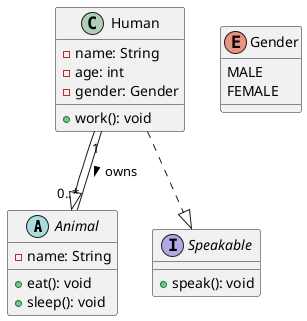 @startuml
'定义抽象类
abstract class Animal {
  -name: String
  +eat(): void
  +sleep(): void
}

'定义接口
interface Speakable {
  +speak(): void
}

'定义枚举
enum Gender {
  MALE
  FEMALE
}

'定义普通类
class Human {
  -name: String
  -age: int
  -gender: Gender
  +work(): void
}

'定义泛化关系（继承）
Human --|> Animal

'定义实现关系（实现接口）
Human ..|> Speakable

'定义关联关系（双向）
Human "1" -- "0..*" Animal : owns >
@enduml
@startuml
'定义对象
object lion {
  name = "Leo"
}

object tiger {
  name = "Tina"
}

object zookeeper {
  name = "Tom"
}

'定义链（连接对象）
zookeeper -- lion : feeds >
zookeeper -- tiger : feeds >
@enduml
